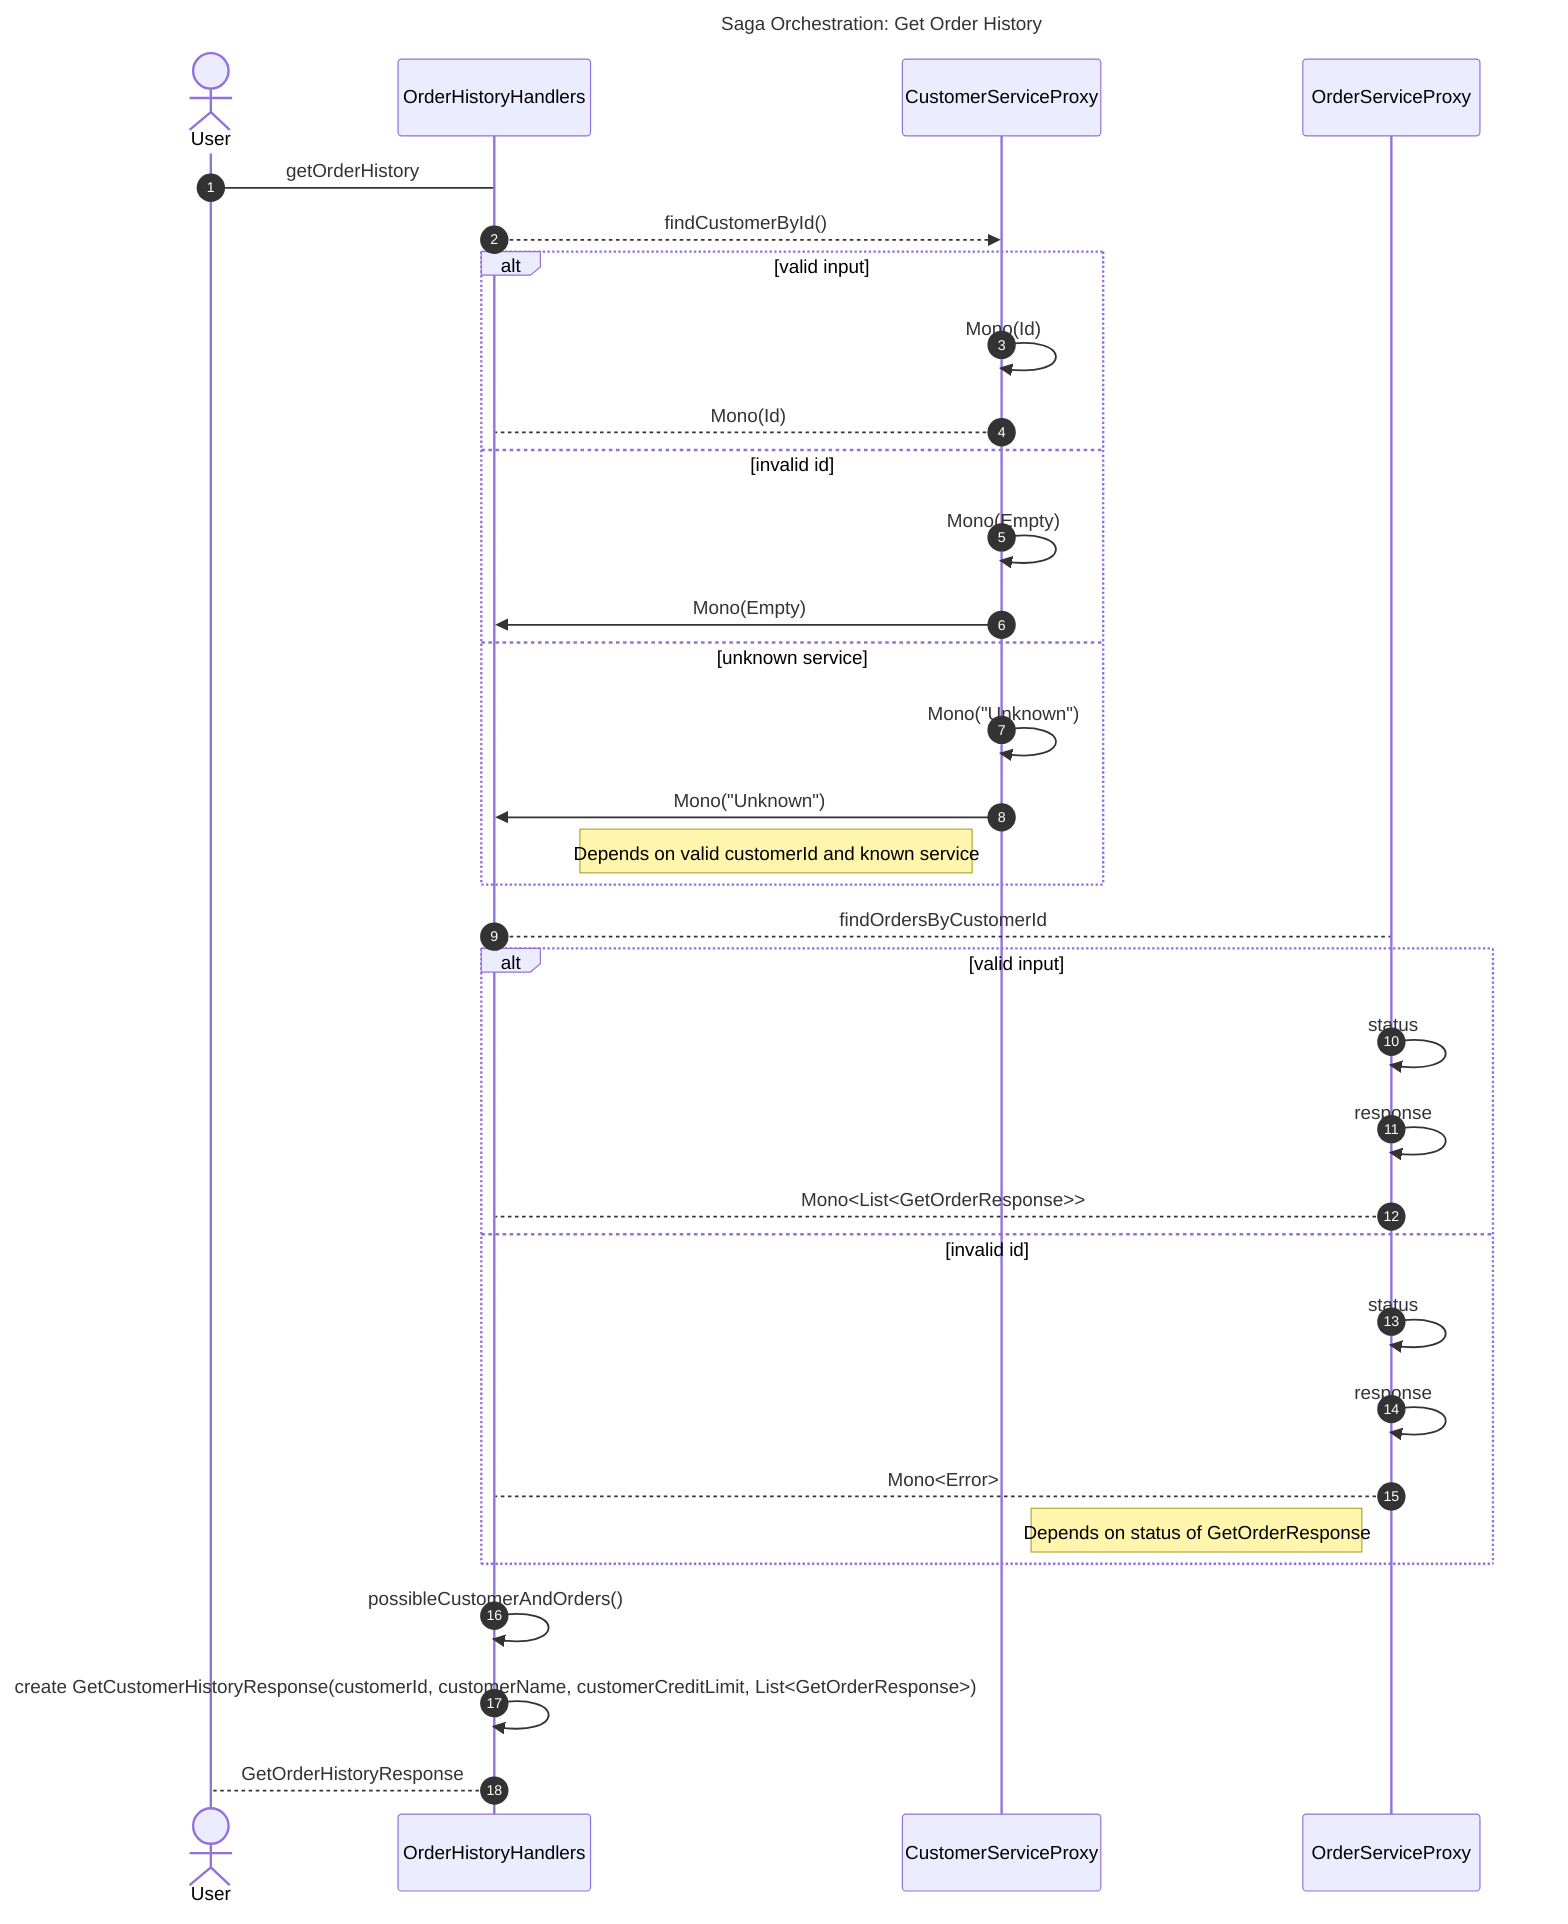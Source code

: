 ---
title: "Saga Orchestration: Get Order History"
---

sequenceDiagram
autonumber
actor User
participant OrderHistoryHandlers
participant CustomerServiceProxy
participant OrderServiceProxy

User -> OrderHistoryHandlers: getOrderHistory

OrderHistoryHandlers-->>CustomerServiceProxy: findCustomerById()
alt valid input
CustomerServiceProxy->> CustomerServiceProxy: Mono(Id)
CustomerServiceProxy--> OrderHistoryHandlers: Mono(Id)
else invalid id
CustomerServiceProxy->> CustomerServiceProxy: Mono(Empty)
CustomerServiceProxy->> OrderHistoryHandlers: Mono(Empty)
else unknown service
CustomerServiceProxy->> CustomerServiceProxy: Mono("Unknown")
CustomerServiceProxy->> OrderHistoryHandlers: Mono("Unknown")
Note left of CustomerServiceProxy: Depends on valid customerId and known service
end

OrderHistoryHandlers--> OrderServiceProxy: findOrdersByCustomerId
alt valid input
OrderServiceProxy->> OrderServiceProxy: status
OrderServiceProxy->> OrderServiceProxy: response
OrderServiceProxy--> OrderHistoryHandlers: Mono<List<GetOrderResponse>>
else invalid id
OrderServiceProxy->> OrderServiceProxy: status
OrderServiceProxy->> OrderServiceProxy: response
OrderServiceProxy--> OrderHistoryHandlers: Mono<Error>
Note left of OrderServiceProxy: Depends on status of GetOrderResponse
end

OrderHistoryHandlers->> OrderHistoryHandlers: possibleCustomerAndOrders()
OrderHistoryHandlers->> OrderHistoryHandlers: create GetCustomerHistoryResponse(customerId, customerName, customerCreditLimit, List<GetOrderResponse>)
OrderHistoryHandlers--> User: GetOrderHistoryResponse